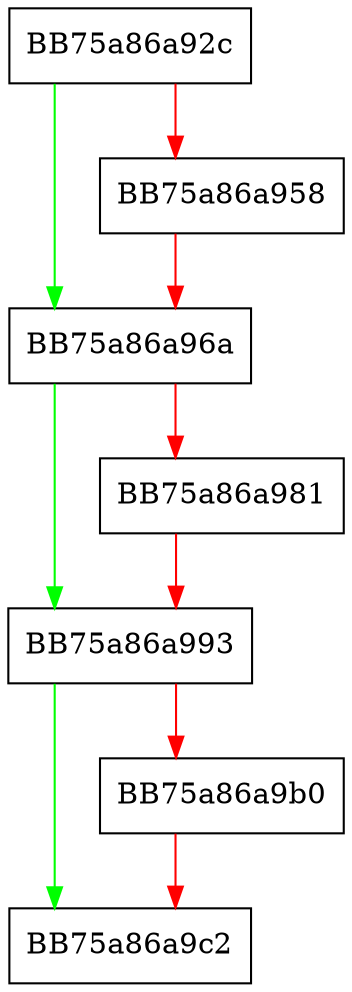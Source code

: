 digraph EtwAggCallbacks {
  node [shape="box"];
  graph [splines=ortho];
  BB75a86a92c -> BB75a86a96a [color="green"];
  BB75a86a92c -> BB75a86a958 [color="red"];
  BB75a86a958 -> BB75a86a96a [color="red"];
  BB75a86a96a -> BB75a86a993 [color="green"];
  BB75a86a96a -> BB75a86a981 [color="red"];
  BB75a86a981 -> BB75a86a993 [color="red"];
  BB75a86a993 -> BB75a86a9c2 [color="green"];
  BB75a86a993 -> BB75a86a9b0 [color="red"];
  BB75a86a9b0 -> BB75a86a9c2 [color="red"];
}